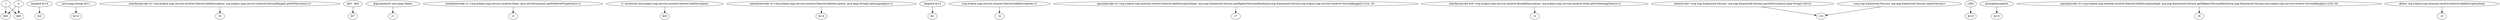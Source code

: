 digraph g {
0[label="1"]
1[label="$b5"]
0->1[label=""]
2[label="lengthof $r14"]
3[label="$i2"]
2->3[label=""]
4[label="0"]
4->1[label=""]
5[label="(java.lang.String) $r11"]
6[label="$r12"]
5->6[label=""]
7[label="interfaceinvoke r4.<org.eclipse.osgi.service.resolver.NativeCodeDescription: org.eclipse.osgi.service.resolver.VersionRange[] getOSVersions()>()"]
8[label="r6"]
7->8[label=""]
9[label="$b5 - $b6"]
10[label="$i7"]
9->10[label=""]
11[label="@parameter0: java.lang.Object"]
12[label="r1"]
11->12[label=""]
13[label="$b6"]
4->13[label=""]
14[label="interfaceinvoke r2.<org.eclipse.osgi.service.resolver.State: java.util.Dictionary[] getPlatformProperties()>()"]
15[label="r3"]
14->15[label=""]
16[label="r1 instanceof org.eclipse.osgi.service.resolver.NativeCodeDescription"]
17[label="$z0"]
16->17[label=""]
18[label="interfaceinvoke r4.<org.eclipse.osgi.service.resolver.NativeCodeDescription: java.lang.String[] getLanguages()>()"]
19[label="$r14"]
18->19[label=""]
20[label="lengthof $r13"]
21[label="$i1"]
20->21[label=""]
22[label="(org.eclipse.osgi.service.resolver.NativeCodeDescription) r1"]
23[label="r4"]
22->23[label=""]
24[label="specialinvoke r0.<org.eclipse.osgi.internal.resolver.NativeCodeDescriptionImpl: org.osgi.framework.Version getHighestVersionMatch(org.osgi.framework.Version,org.eclipse.osgi.service.resolver.VersionRange[])>(r16, r5)"]
25[label="r7"]
24->25[label=""]
26[label="interfaceinvoke $r9.<org.eclipse.osgi.service.resolver.BundleDescription: org.eclipse.osgi.service.resolver.State getContainingState()>()"]
27[label="r2"]
26->27[label=""]
28[label="staticinvoke <org.osgi.framework.Version: org.osgi.framework.Version parseVersion(java.lang.String)>($r12)"]
29[label="r16"]
28->29[label=""]
30[label="r3[0]"]
31[label="$r10"]
30->31[label=""]
32[label="@caughtexception"]
33[label="$r15"]
32->33[label=""]
0->13[label=""]
34[label="specialinvoke r0.<org.eclipse.osgi.internal.resolver.NativeCodeDescriptionImpl: org.osgi.framework.Version getHighestVersionMatch(org.osgi.framework.Version,org.eclipse.osgi.service.resolver.VersionRange[])>(r16, r6)"]
35[label="r8"]
34->35[label=""]
36[label="@this: org.eclipse.osgi.internal.resolver.NativeCodeDescriptionImpl"]
37[label="r0"]
36->37[label=""]
38[label="<org.osgi.framework.Version: org.osgi.framework.Version emptyVersion>"]
38->29[label=""]
}